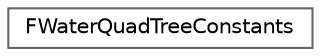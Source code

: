 digraph "Graphical Class Hierarchy"
{
 // INTERACTIVE_SVG=YES
 // LATEX_PDF_SIZE
  bgcolor="transparent";
  edge [fontname=Helvetica,fontsize=10,labelfontname=Helvetica,labelfontsize=10];
  node [fontname=Helvetica,fontsize=10,shape=box,height=0.2,width=0.4];
  rankdir="LR";
  Node0 [id="Node000000",label="FWaterQuadTreeConstants",height=0.2,width=0.4,color="grey40", fillcolor="white", style="filled",URL="$dd/d8c/structFWaterQuadTreeConstants.html",tooltip="Set of quadtree related constants that do not change over the lifetime of the FWaterMeshSceneProxy an..."];
}
